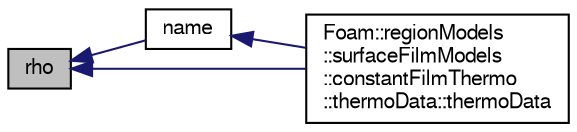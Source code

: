 digraph "rho"
{
  bgcolor="transparent";
  edge [fontname="FreeSans",fontsize="10",labelfontname="FreeSans",labelfontsize="10"];
  node [fontname="FreeSans",fontsize="10",shape=record];
  rankdir="LR";
  Node3093 [label="rho",height=0.2,width=0.4,color="black", fillcolor="grey75", style="filled", fontcolor="black"];
  Node3093 -> Node3094 [dir="back",color="midnightblue",fontsize="10",style="solid",fontname="FreeSans"];
  Node3094 [label="name",height=0.2,width=0.4,color="black",URL="$a29054.html#a51ae053ef677d6c2d35ce01b46089706",tooltip="Return the specie name. "];
  Node3094 -> Node3095 [dir="back",color="midnightblue",fontsize="10",style="solid",fontname="FreeSans"];
  Node3095 [label="Foam::regionModels\l::surfaceFilmModels\l::constantFilmThermo\l::thermoData::thermoData",height=0.2,width=0.4,color="black",URL="$a29058.html#a2acaf05d6f8f3923172d95b93767b96e"];
  Node3093 -> Node3095 [dir="back",color="midnightblue",fontsize="10",style="solid",fontname="FreeSans"];
}
